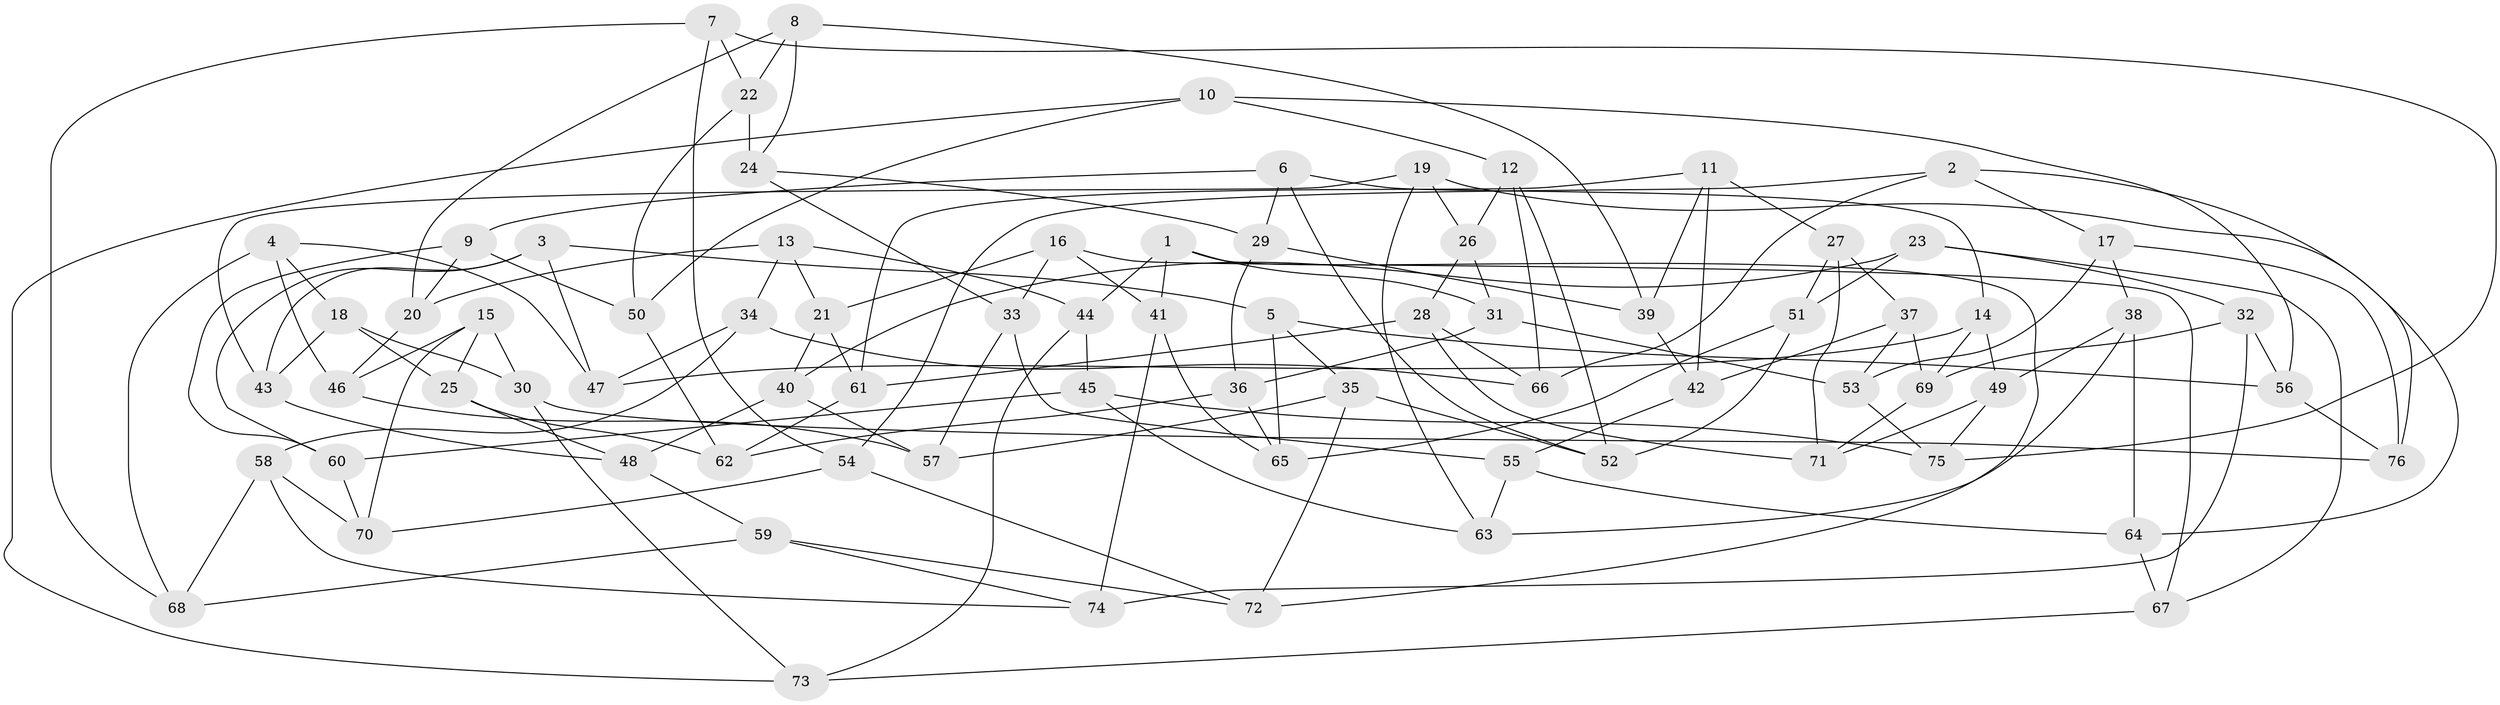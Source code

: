 // Generated by graph-tools (version 1.1) at 2025/16/03/09/25 04:16:27]
// undirected, 76 vertices, 152 edges
graph export_dot {
graph [start="1"]
  node [color=gray90,style=filled];
  1;
  2;
  3;
  4;
  5;
  6;
  7;
  8;
  9;
  10;
  11;
  12;
  13;
  14;
  15;
  16;
  17;
  18;
  19;
  20;
  21;
  22;
  23;
  24;
  25;
  26;
  27;
  28;
  29;
  30;
  31;
  32;
  33;
  34;
  35;
  36;
  37;
  38;
  39;
  40;
  41;
  42;
  43;
  44;
  45;
  46;
  47;
  48;
  49;
  50;
  51;
  52;
  53;
  54;
  55;
  56;
  57;
  58;
  59;
  60;
  61;
  62;
  63;
  64;
  65;
  66;
  67;
  68;
  69;
  70;
  71;
  72;
  73;
  74;
  75;
  76;
  1 -- 41;
  1 -- 44;
  1 -- 31;
  1 -- 72;
  2 -- 54;
  2 -- 66;
  2 -- 76;
  2 -- 17;
  3 -- 60;
  3 -- 43;
  3 -- 5;
  3 -- 47;
  4 -- 68;
  4 -- 46;
  4 -- 18;
  4 -- 47;
  5 -- 65;
  5 -- 56;
  5 -- 35;
  6 -- 9;
  6 -- 14;
  6 -- 29;
  6 -- 52;
  7 -- 68;
  7 -- 22;
  7 -- 54;
  7 -- 75;
  8 -- 24;
  8 -- 20;
  8 -- 22;
  8 -- 39;
  9 -- 20;
  9 -- 50;
  9 -- 60;
  10 -- 73;
  10 -- 50;
  10 -- 12;
  10 -- 56;
  11 -- 27;
  11 -- 42;
  11 -- 39;
  11 -- 61;
  12 -- 26;
  12 -- 52;
  12 -- 66;
  13 -- 34;
  13 -- 21;
  13 -- 20;
  13 -- 44;
  14 -- 49;
  14 -- 69;
  14 -- 47;
  15 -- 25;
  15 -- 70;
  15 -- 30;
  15 -- 46;
  16 -- 67;
  16 -- 33;
  16 -- 41;
  16 -- 21;
  17 -- 76;
  17 -- 38;
  17 -- 53;
  18 -- 30;
  18 -- 43;
  18 -- 25;
  19 -- 43;
  19 -- 63;
  19 -- 26;
  19 -- 64;
  20 -- 46;
  21 -- 61;
  21 -- 40;
  22 -- 24;
  22 -- 50;
  23 -- 32;
  23 -- 67;
  23 -- 40;
  23 -- 51;
  24 -- 33;
  24 -- 29;
  25 -- 62;
  25 -- 48;
  26 -- 28;
  26 -- 31;
  27 -- 51;
  27 -- 37;
  27 -- 71;
  28 -- 61;
  28 -- 66;
  28 -- 71;
  29 -- 39;
  29 -- 36;
  30 -- 76;
  30 -- 73;
  31 -- 36;
  31 -- 53;
  32 -- 69;
  32 -- 74;
  32 -- 56;
  33 -- 57;
  33 -- 55;
  34 -- 58;
  34 -- 66;
  34 -- 47;
  35 -- 57;
  35 -- 52;
  35 -- 72;
  36 -- 62;
  36 -- 65;
  37 -- 69;
  37 -- 42;
  37 -- 53;
  38 -- 64;
  38 -- 63;
  38 -- 49;
  39 -- 42;
  40 -- 57;
  40 -- 48;
  41 -- 74;
  41 -- 65;
  42 -- 55;
  43 -- 48;
  44 -- 73;
  44 -- 45;
  45 -- 75;
  45 -- 60;
  45 -- 63;
  46 -- 57;
  48 -- 59;
  49 -- 71;
  49 -- 75;
  50 -- 62;
  51 -- 52;
  51 -- 65;
  53 -- 75;
  54 -- 72;
  54 -- 70;
  55 -- 63;
  55 -- 64;
  56 -- 76;
  58 -- 74;
  58 -- 70;
  58 -- 68;
  59 -- 74;
  59 -- 68;
  59 -- 72;
  60 -- 70;
  61 -- 62;
  64 -- 67;
  67 -- 73;
  69 -- 71;
}
